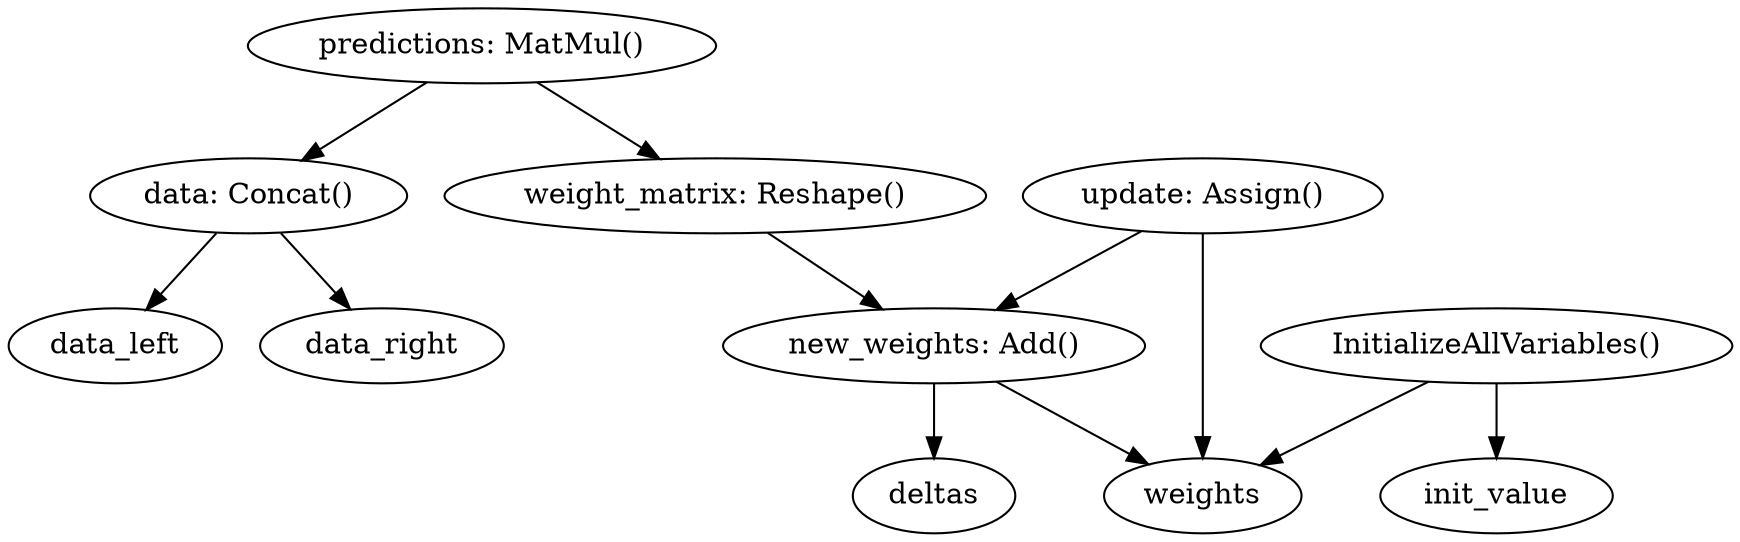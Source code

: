 digraph Dependencies {
  node [shape = oval];
  "predictions: MatMul()" -> "data: Concat()"
  "data: Concat()" -> data_left
  "data: Concat()" -> data_right
  "predictions: MatMul()" -> "weight_matrix: Reshape()"
  "weight_matrix: Reshape()" -> "new_weights: Add()"
  "new_weights: Add()" -> weights 
  "new_weights: Add()" -> deltas
  "update: Assign()" -> weights
  "update: Assign()" -> "new_weights: Add()"
  "InitializeAllVariables()" -> weights
  "InitializeAllVariables()" -> init_value
}